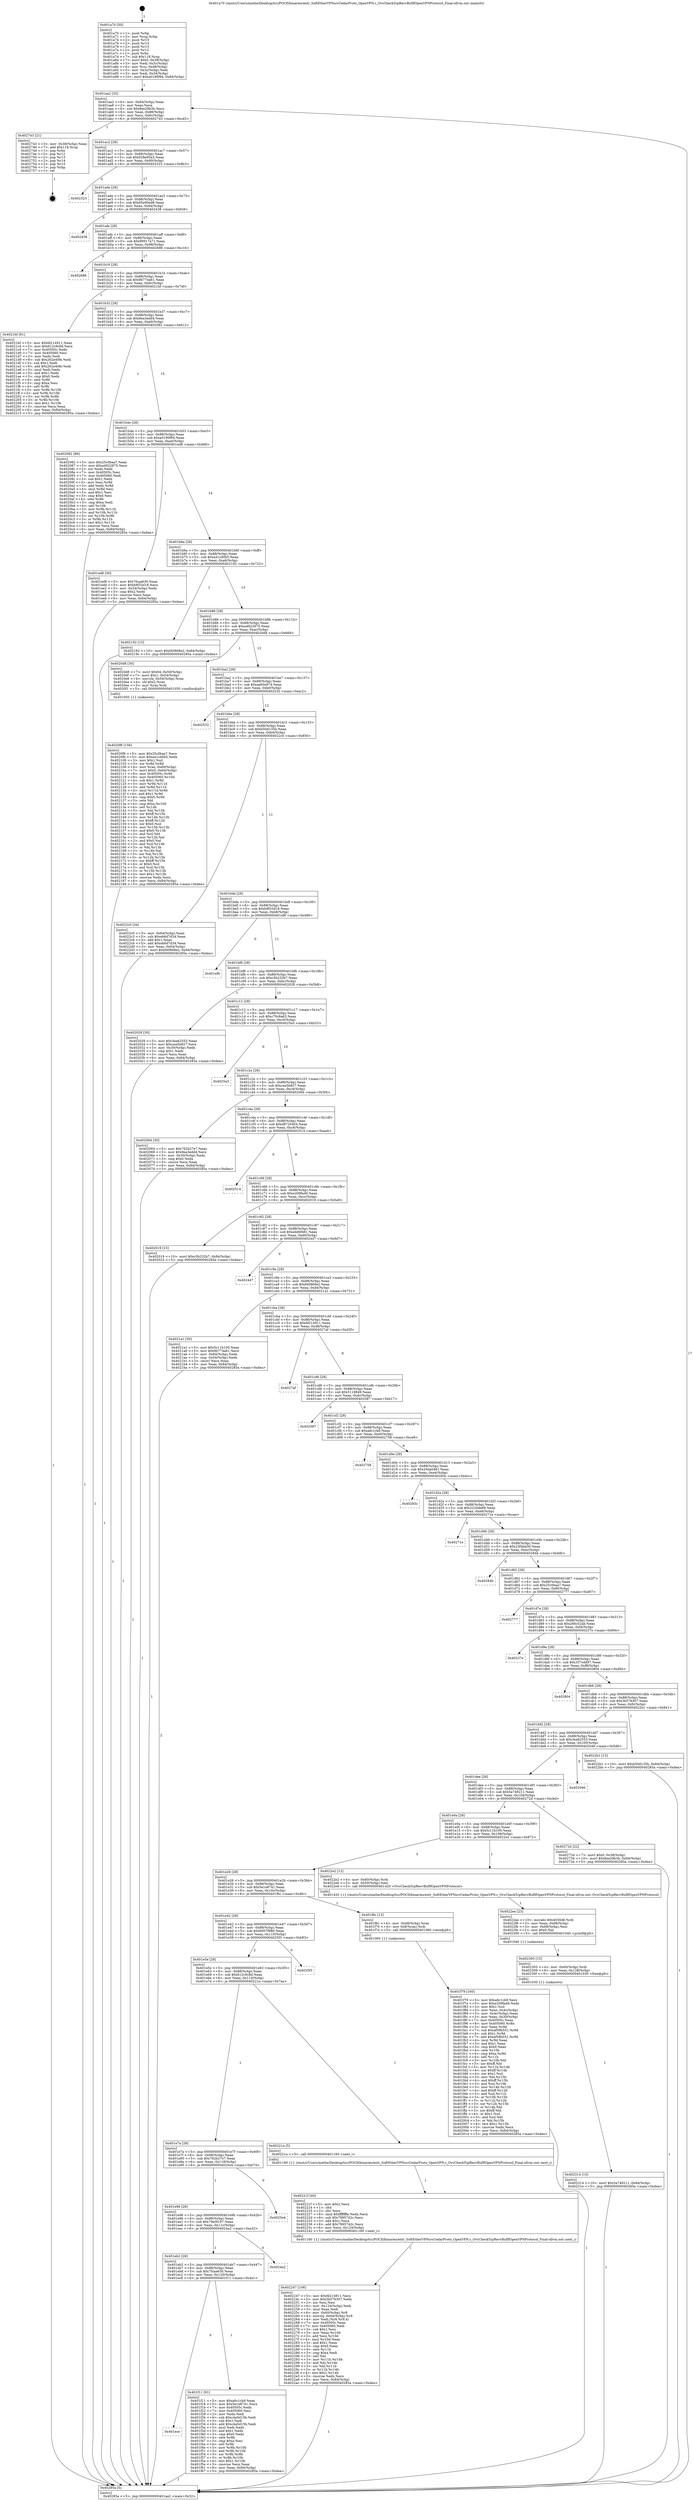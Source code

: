 digraph "0x401a70" {
  label = "0x401a70 (/mnt/c/Users/mathe/Desktop/tcc/POCII/binaries/extr_SoftEtherVPNsrcCedarProto_OpenVPN.c_OvsCheckTcpRecvBufIfOpenVPNProtocol_Final-ollvm.out::main(0))"
  labelloc = "t"
  node[shape=record]

  Entry [label="",width=0.3,height=0.3,shape=circle,fillcolor=black,style=filled]
  "0x401aa2" [label="{
     0x401aa2 [32]\l
     | [instrs]\l
     &nbsp;&nbsp;0x401aa2 \<+6\>: mov -0x84(%rbp),%eax\l
     &nbsp;&nbsp;0x401aa8 \<+2\>: mov %eax,%ecx\l
     &nbsp;&nbsp;0x401aaa \<+6\>: sub $0x8ee29b3b,%ecx\l
     &nbsp;&nbsp;0x401ab0 \<+6\>: mov %eax,-0x88(%rbp)\l
     &nbsp;&nbsp;0x401ab6 \<+6\>: mov %ecx,-0x8c(%rbp)\l
     &nbsp;&nbsp;0x401abc \<+6\>: je 0000000000402743 \<main+0xcd3\>\l
  }"]
  "0x402743" [label="{
     0x402743 [21]\l
     | [instrs]\l
     &nbsp;&nbsp;0x402743 \<+3\>: mov -0x38(%rbp),%eax\l
     &nbsp;&nbsp;0x402746 \<+7\>: add $0x118,%rsp\l
     &nbsp;&nbsp;0x40274d \<+1\>: pop %rbx\l
     &nbsp;&nbsp;0x40274e \<+2\>: pop %r12\l
     &nbsp;&nbsp;0x402750 \<+2\>: pop %r13\l
     &nbsp;&nbsp;0x402752 \<+2\>: pop %r14\l
     &nbsp;&nbsp;0x402754 \<+2\>: pop %r15\l
     &nbsp;&nbsp;0x402756 \<+1\>: pop %rbp\l
     &nbsp;&nbsp;0x402757 \<+1\>: ret\l
  }"]
  "0x401ac2" [label="{
     0x401ac2 [28]\l
     | [instrs]\l
     &nbsp;&nbsp;0x401ac2 \<+5\>: jmp 0000000000401ac7 \<main+0x57\>\l
     &nbsp;&nbsp;0x401ac7 \<+6\>: mov -0x88(%rbp),%eax\l
     &nbsp;&nbsp;0x401acd \<+5\>: sub $0x928e95a3,%eax\l
     &nbsp;&nbsp;0x401ad2 \<+6\>: mov %eax,-0x90(%rbp)\l
     &nbsp;&nbsp;0x401ad8 \<+6\>: je 0000000000402323 \<main+0x8b3\>\l
  }"]
  Exit [label="",width=0.3,height=0.3,shape=circle,fillcolor=black,style=filled,peripheries=2]
  "0x402323" [label="{
     0x402323\l
  }", style=dashed]
  "0x401ade" [label="{
     0x401ade [28]\l
     | [instrs]\l
     &nbsp;&nbsp;0x401ade \<+5\>: jmp 0000000000401ae3 \<main+0x73\>\l
     &nbsp;&nbsp;0x401ae3 \<+6\>: mov -0x88(%rbp),%eax\l
     &nbsp;&nbsp;0x401ae9 \<+5\>: sub $0x95e90ed8,%eax\l
     &nbsp;&nbsp;0x401aee \<+6\>: mov %eax,-0x94(%rbp)\l
     &nbsp;&nbsp;0x401af4 \<+6\>: je 0000000000402438 \<main+0x9c8\>\l
  }"]
  "0x402314" [label="{
     0x402314 [15]\l
     | [instrs]\l
     &nbsp;&nbsp;0x402314 \<+10\>: movl $0x5a749211,-0x84(%rbp)\l
     &nbsp;&nbsp;0x40231e \<+5\>: jmp 000000000040285a \<main+0xdea\>\l
  }"]
  "0x402438" [label="{
     0x402438\l
  }", style=dashed]
  "0x401afa" [label="{
     0x401afa [28]\l
     | [instrs]\l
     &nbsp;&nbsp;0x401afa \<+5\>: jmp 0000000000401aff \<main+0x8f\>\l
     &nbsp;&nbsp;0x401aff \<+6\>: mov -0x88(%rbp),%eax\l
     &nbsp;&nbsp;0x401b05 \<+5\>: sub $0x99917a71,%eax\l
     &nbsp;&nbsp;0x401b0a \<+6\>: mov %eax,-0x98(%rbp)\l
     &nbsp;&nbsp;0x401b10 \<+6\>: je 0000000000402686 \<main+0xc16\>\l
  }"]
  "0x402305" [label="{
     0x402305 [15]\l
     | [instrs]\l
     &nbsp;&nbsp;0x402305 \<+4\>: mov -0x60(%rbp),%rdi\l
     &nbsp;&nbsp;0x402309 \<+6\>: mov %eax,-0x128(%rbp)\l
     &nbsp;&nbsp;0x40230f \<+5\>: call 0000000000401030 \<free@plt\>\l
     | [calls]\l
     &nbsp;&nbsp;0x401030 \{1\} (unknown)\l
  }"]
  "0x402686" [label="{
     0x402686\l
  }", style=dashed]
  "0x401b16" [label="{
     0x401b16 [28]\l
     | [instrs]\l
     &nbsp;&nbsp;0x401b16 \<+5\>: jmp 0000000000401b1b \<main+0xab\>\l
     &nbsp;&nbsp;0x401b1b \<+6\>: mov -0x88(%rbp),%eax\l
     &nbsp;&nbsp;0x401b21 \<+5\>: sub $0x9b774a61,%eax\l
     &nbsp;&nbsp;0x401b26 \<+6\>: mov %eax,-0x9c(%rbp)\l
     &nbsp;&nbsp;0x401b2c \<+6\>: je 00000000004021bf \<main+0x74f\>\l
  }"]
  "0x4022ee" [label="{
     0x4022ee [23]\l
     | [instrs]\l
     &nbsp;&nbsp;0x4022ee \<+10\>: movabs $0x4030d6,%rdi\l
     &nbsp;&nbsp;0x4022f8 \<+3\>: mov %eax,-0x68(%rbp)\l
     &nbsp;&nbsp;0x4022fb \<+3\>: mov -0x68(%rbp),%esi\l
     &nbsp;&nbsp;0x4022fe \<+2\>: mov $0x0,%al\l
     &nbsp;&nbsp;0x402300 \<+5\>: call 0000000000401040 \<printf@plt\>\l
     | [calls]\l
     &nbsp;&nbsp;0x401040 \{1\} (unknown)\l
  }"]
  "0x4021bf" [label="{
     0x4021bf [91]\l
     | [instrs]\l
     &nbsp;&nbsp;0x4021bf \<+5\>: mov $0xfd214911,%eax\l
     &nbsp;&nbsp;0x4021c4 \<+5\>: mov $0x612c9c8d,%ecx\l
     &nbsp;&nbsp;0x4021c9 \<+7\>: mov 0x40505c,%edx\l
     &nbsp;&nbsp;0x4021d0 \<+7\>: mov 0x405060,%esi\l
     &nbsp;&nbsp;0x4021d7 \<+2\>: mov %edx,%edi\l
     &nbsp;&nbsp;0x4021d9 \<+6\>: sub $0x262e40fe,%edi\l
     &nbsp;&nbsp;0x4021df \<+3\>: sub $0x1,%edi\l
     &nbsp;&nbsp;0x4021e2 \<+6\>: add $0x262e40fe,%edi\l
     &nbsp;&nbsp;0x4021e8 \<+3\>: imul %edi,%edx\l
     &nbsp;&nbsp;0x4021eb \<+3\>: and $0x1,%edx\l
     &nbsp;&nbsp;0x4021ee \<+3\>: cmp $0x0,%edx\l
     &nbsp;&nbsp;0x4021f1 \<+4\>: sete %r8b\l
     &nbsp;&nbsp;0x4021f5 \<+3\>: cmp $0xa,%esi\l
     &nbsp;&nbsp;0x4021f8 \<+4\>: setl %r9b\l
     &nbsp;&nbsp;0x4021fc \<+3\>: mov %r8b,%r10b\l
     &nbsp;&nbsp;0x4021ff \<+3\>: and %r9b,%r10b\l
     &nbsp;&nbsp;0x402202 \<+3\>: xor %r9b,%r8b\l
     &nbsp;&nbsp;0x402205 \<+3\>: or %r8b,%r10b\l
     &nbsp;&nbsp;0x402208 \<+4\>: test $0x1,%r10b\l
     &nbsp;&nbsp;0x40220c \<+3\>: cmovne %ecx,%eax\l
     &nbsp;&nbsp;0x40220f \<+6\>: mov %eax,-0x84(%rbp)\l
     &nbsp;&nbsp;0x402215 \<+5\>: jmp 000000000040285a \<main+0xdea\>\l
  }"]
  "0x401b32" [label="{
     0x401b32 [28]\l
     | [instrs]\l
     &nbsp;&nbsp;0x401b32 \<+5\>: jmp 0000000000401b37 \<main+0xc7\>\l
     &nbsp;&nbsp;0x401b37 \<+6\>: mov -0x88(%rbp),%eax\l
     &nbsp;&nbsp;0x401b3d \<+5\>: sub $0x9ea3edd4,%eax\l
     &nbsp;&nbsp;0x401b42 \<+6\>: mov %eax,-0xa0(%rbp)\l
     &nbsp;&nbsp;0x401b48 \<+6\>: je 0000000000402082 \<main+0x612\>\l
  }"]
  "0x402247" [label="{
     0x402247 [106]\l
     | [instrs]\l
     &nbsp;&nbsp;0x402247 \<+5\>: mov $0xfd214911,%ecx\l
     &nbsp;&nbsp;0x40224c \<+5\>: mov $0x3b576307,%edx\l
     &nbsp;&nbsp;0x402251 \<+2\>: xor %esi,%esi\l
     &nbsp;&nbsp;0x402253 \<+6\>: mov -0x124(%rbp),%edi\l
     &nbsp;&nbsp;0x402259 \<+3\>: imul %eax,%edi\l
     &nbsp;&nbsp;0x40225c \<+4\>: mov -0x60(%rbp),%r8\l
     &nbsp;&nbsp;0x402260 \<+4\>: movslq -0x64(%rbp),%r9\l
     &nbsp;&nbsp;0x402264 \<+4\>: mov %edi,(%r8,%r9,4)\l
     &nbsp;&nbsp;0x402268 \<+7\>: mov 0x40505c,%eax\l
     &nbsp;&nbsp;0x40226f \<+7\>: mov 0x405060,%edi\l
     &nbsp;&nbsp;0x402276 \<+3\>: sub $0x1,%esi\l
     &nbsp;&nbsp;0x402279 \<+3\>: mov %eax,%r10d\l
     &nbsp;&nbsp;0x40227c \<+3\>: add %esi,%r10d\l
     &nbsp;&nbsp;0x40227f \<+4\>: imul %r10d,%eax\l
     &nbsp;&nbsp;0x402283 \<+3\>: and $0x1,%eax\l
     &nbsp;&nbsp;0x402286 \<+3\>: cmp $0x0,%eax\l
     &nbsp;&nbsp;0x402289 \<+4\>: sete %r11b\l
     &nbsp;&nbsp;0x40228d \<+3\>: cmp $0xa,%edi\l
     &nbsp;&nbsp;0x402290 \<+3\>: setl %bl\l
     &nbsp;&nbsp;0x402293 \<+3\>: mov %r11b,%r14b\l
     &nbsp;&nbsp;0x402296 \<+3\>: and %bl,%r14b\l
     &nbsp;&nbsp;0x402299 \<+3\>: xor %bl,%r11b\l
     &nbsp;&nbsp;0x40229c \<+3\>: or %r11b,%r14b\l
     &nbsp;&nbsp;0x40229f \<+4\>: test $0x1,%r14b\l
     &nbsp;&nbsp;0x4022a3 \<+3\>: cmovne %edx,%ecx\l
     &nbsp;&nbsp;0x4022a6 \<+6\>: mov %ecx,-0x84(%rbp)\l
     &nbsp;&nbsp;0x4022ac \<+5\>: jmp 000000000040285a \<main+0xdea\>\l
  }"]
  "0x402082" [label="{
     0x402082 [86]\l
     | [instrs]\l
     &nbsp;&nbsp;0x402082 \<+5\>: mov $0x25c0baa7,%eax\l
     &nbsp;&nbsp;0x402087 \<+5\>: mov $0xa4922875,%ecx\l
     &nbsp;&nbsp;0x40208c \<+2\>: xor %edx,%edx\l
     &nbsp;&nbsp;0x40208e \<+7\>: mov 0x40505c,%esi\l
     &nbsp;&nbsp;0x402095 \<+7\>: mov 0x405060,%edi\l
     &nbsp;&nbsp;0x40209c \<+3\>: sub $0x1,%edx\l
     &nbsp;&nbsp;0x40209f \<+3\>: mov %esi,%r8d\l
     &nbsp;&nbsp;0x4020a2 \<+3\>: add %edx,%r8d\l
     &nbsp;&nbsp;0x4020a5 \<+4\>: imul %r8d,%esi\l
     &nbsp;&nbsp;0x4020a9 \<+3\>: and $0x1,%esi\l
     &nbsp;&nbsp;0x4020ac \<+3\>: cmp $0x0,%esi\l
     &nbsp;&nbsp;0x4020af \<+4\>: sete %r9b\l
     &nbsp;&nbsp;0x4020b3 \<+3\>: cmp $0xa,%edi\l
     &nbsp;&nbsp;0x4020b6 \<+4\>: setl %r10b\l
     &nbsp;&nbsp;0x4020ba \<+3\>: mov %r9b,%r11b\l
     &nbsp;&nbsp;0x4020bd \<+3\>: and %r10b,%r11b\l
     &nbsp;&nbsp;0x4020c0 \<+3\>: xor %r10b,%r9b\l
     &nbsp;&nbsp;0x4020c3 \<+3\>: or %r9b,%r11b\l
     &nbsp;&nbsp;0x4020c6 \<+4\>: test $0x1,%r11b\l
     &nbsp;&nbsp;0x4020ca \<+3\>: cmovne %ecx,%eax\l
     &nbsp;&nbsp;0x4020cd \<+6\>: mov %eax,-0x84(%rbp)\l
     &nbsp;&nbsp;0x4020d3 \<+5\>: jmp 000000000040285a \<main+0xdea\>\l
  }"]
  "0x401b4e" [label="{
     0x401b4e [28]\l
     | [instrs]\l
     &nbsp;&nbsp;0x401b4e \<+5\>: jmp 0000000000401b53 \<main+0xe3\>\l
     &nbsp;&nbsp;0x401b53 \<+6\>: mov -0x88(%rbp),%eax\l
     &nbsp;&nbsp;0x401b59 \<+5\>: sub $0xa0190f94,%eax\l
     &nbsp;&nbsp;0x401b5e \<+6\>: mov %eax,-0xa4(%rbp)\l
     &nbsp;&nbsp;0x401b64 \<+6\>: je 0000000000401ed8 \<main+0x468\>\l
  }"]
  "0x40221f" [label="{
     0x40221f [40]\l
     | [instrs]\l
     &nbsp;&nbsp;0x40221f \<+5\>: mov $0x2,%ecx\l
     &nbsp;&nbsp;0x402224 \<+1\>: cltd\l
     &nbsp;&nbsp;0x402225 \<+2\>: idiv %ecx\l
     &nbsp;&nbsp;0x402227 \<+6\>: imul $0xfffffffe,%edx,%ecx\l
     &nbsp;&nbsp;0x40222d \<+6\>: sub $0x7895742c,%ecx\l
     &nbsp;&nbsp;0x402233 \<+3\>: add $0x1,%ecx\l
     &nbsp;&nbsp;0x402236 \<+6\>: add $0x7895742c,%ecx\l
     &nbsp;&nbsp;0x40223c \<+6\>: mov %ecx,-0x124(%rbp)\l
     &nbsp;&nbsp;0x402242 \<+5\>: call 0000000000401160 \<next_i\>\l
     | [calls]\l
     &nbsp;&nbsp;0x401160 \{1\} (/mnt/c/Users/mathe/Desktop/tcc/POCII/binaries/extr_SoftEtherVPNsrcCedarProto_OpenVPN.c_OvsCheckTcpRecvBufIfOpenVPNProtocol_Final-ollvm.out::next_i)\l
  }"]
  "0x401ed8" [label="{
     0x401ed8 [30]\l
     | [instrs]\l
     &nbsp;&nbsp;0x401ed8 \<+5\>: mov $0x7fcaa630,%eax\l
     &nbsp;&nbsp;0x401edd \<+5\>: mov $0xb9f33d18,%ecx\l
     &nbsp;&nbsp;0x401ee2 \<+3\>: mov -0x34(%rbp),%edx\l
     &nbsp;&nbsp;0x401ee5 \<+3\>: cmp $0x2,%edx\l
     &nbsp;&nbsp;0x401ee8 \<+3\>: cmovne %ecx,%eax\l
     &nbsp;&nbsp;0x401eeb \<+6\>: mov %eax,-0x84(%rbp)\l
     &nbsp;&nbsp;0x401ef1 \<+5\>: jmp 000000000040285a \<main+0xdea\>\l
  }"]
  "0x401b6a" [label="{
     0x401b6a [28]\l
     | [instrs]\l
     &nbsp;&nbsp;0x401b6a \<+5\>: jmp 0000000000401b6f \<main+0xff\>\l
     &nbsp;&nbsp;0x401b6f \<+6\>: mov -0x88(%rbp),%eax\l
     &nbsp;&nbsp;0x401b75 \<+5\>: sub $0xa41cd0b5,%eax\l
     &nbsp;&nbsp;0x401b7a \<+6\>: mov %eax,-0xa8(%rbp)\l
     &nbsp;&nbsp;0x401b80 \<+6\>: je 0000000000402192 \<main+0x722\>\l
  }"]
  "0x40285a" [label="{
     0x40285a [5]\l
     | [instrs]\l
     &nbsp;&nbsp;0x40285a \<+5\>: jmp 0000000000401aa2 \<main+0x32\>\l
  }"]
  "0x401a70" [label="{
     0x401a70 [50]\l
     | [instrs]\l
     &nbsp;&nbsp;0x401a70 \<+1\>: push %rbp\l
     &nbsp;&nbsp;0x401a71 \<+3\>: mov %rsp,%rbp\l
     &nbsp;&nbsp;0x401a74 \<+2\>: push %r15\l
     &nbsp;&nbsp;0x401a76 \<+2\>: push %r14\l
     &nbsp;&nbsp;0x401a78 \<+2\>: push %r13\l
     &nbsp;&nbsp;0x401a7a \<+2\>: push %r12\l
     &nbsp;&nbsp;0x401a7c \<+1\>: push %rbx\l
     &nbsp;&nbsp;0x401a7d \<+7\>: sub $0x118,%rsp\l
     &nbsp;&nbsp;0x401a84 \<+7\>: movl $0x0,-0x38(%rbp)\l
     &nbsp;&nbsp;0x401a8b \<+3\>: mov %edi,-0x3c(%rbp)\l
     &nbsp;&nbsp;0x401a8e \<+4\>: mov %rsi,-0x48(%rbp)\l
     &nbsp;&nbsp;0x401a92 \<+3\>: mov -0x3c(%rbp),%edi\l
     &nbsp;&nbsp;0x401a95 \<+3\>: mov %edi,-0x34(%rbp)\l
     &nbsp;&nbsp;0x401a98 \<+10\>: movl $0xa0190f94,-0x84(%rbp)\l
  }"]
  "0x4020f6" [label="{
     0x4020f6 [156]\l
     | [instrs]\l
     &nbsp;&nbsp;0x4020f6 \<+5\>: mov $0x25c0baa7,%ecx\l
     &nbsp;&nbsp;0x4020fb \<+5\>: mov $0xa41cd0b5,%edx\l
     &nbsp;&nbsp;0x402100 \<+3\>: mov $0x1,%sil\l
     &nbsp;&nbsp;0x402103 \<+3\>: xor %r8d,%r8d\l
     &nbsp;&nbsp;0x402106 \<+4\>: mov %rax,-0x60(%rbp)\l
     &nbsp;&nbsp;0x40210a \<+7\>: movl $0x0,-0x64(%rbp)\l
     &nbsp;&nbsp;0x402111 \<+8\>: mov 0x40505c,%r9d\l
     &nbsp;&nbsp;0x402119 \<+8\>: mov 0x405060,%r10d\l
     &nbsp;&nbsp;0x402121 \<+4\>: sub $0x1,%r8d\l
     &nbsp;&nbsp;0x402125 \<+3\>: mov %r9d,%r11d\l
     &nbsp;&nbsp;0x402128 \<+3\>: add %r8d,%r11d\l
     &nbsp;&nbsp;0x40212b \<+4\>: imul %r11d,%r9d\l
     &nbsp;&nbsp;0x40212f \<+4\>: and $0x1,%r9d\l
     &nbsp;&nbsp;0x402133 \<+4\>: cmp $0x0,%r9d\l
     &nbsp;&nbsp;0x402137 \<+3\>: sete %bl\l
     &nbsp;&nbsp;0x40213a \<+4\>: cmp $0xa,%r10d\l
     &nbsp;&nbsp;0x40213e \<+4\>: setl %r14b\l
     &nbsp;&nbsp;0x402142 \<+3\>: mov %bl,%r15b\l
     &nbsp;&nbsp;0x402145 \<+4\>: xor $0xff,%r15b\l
     &nbsp;&nbsp;0x402149 \<+3\>: mov %r14b,%r12b\l
     &nbsp;&nbsp;0x40214c \<+4\>: xor $0xff,%r12b\l
     &nbsp;&nbsp;0x402150 \<+4\>: xor $0x0,%sil\l
     &nbsp;&nbsp;0x402154 \<+3\>: mov %r15b,%r13b\l
     &nbsp;&nbsp;0x402157 \<+4\>: and $0x0,%r13b\l
     &nbsp;&nbsp;0x40215b \<+3\>: and %sil,%bl\l
     &nbsp;&nbsp;0x40215e \<+3\>: mov %r12b,%al\l
     &nbsp;&nbsp;0x402161 \<+2\>: and $0x0,%al\l
     &nbsp;&nbsp;0x402163 \<+3\>: and %sil,%r14b\l
     &nbsp;&nbsp;0x402166 \<+3\>: or %bl,%r13b\l
     &nbsp;&nbsp;0x402169 \<+3\>: or %r14b,%al\l
     &nbsp;&nbsp;0x40216c \<+3\>: xor %al,%r13b\l
     &nbsp;&nbsp;0x40216f \<+3\>: or %r12b,%r15b\l
     &nbsp;&nbsp;0x402172 \<+4\>: xor $0xff,%r15b\l
     &nbsp;&nbsp;0x402176 \<+4\>: or $0x0,%sil\l
     &nbsp;&nbsp;0x40217a \<+3\>: and %sil,%r15b\l
     &nbsp;&nbsp;0x40217d \<+3\>: or %r15b,%r13b\l
     &nbsp;&nbsp;0x402180 \<+4\>: test $0x1,%r13b\l
     &nbsp;&nbsp;0x402184 \<+3\>: cmovne %edx,%ecx\l
     &nbsp;&nbsp;0x402187 \<+6\>: mov %ecx,-0x84(%rbp)\l
     &nbsp;&nbsp;0x40218d \<+5\>: jmp 000000000040285a \<main+0xdea\>\l
  }"]
  "0x402192" [label="{
     0x402192 [15]\l
     | [instrs]\l
     &nbsp;&nbsp;0x402192 \<+10\>: movl $0xf40868e2,-0x84(%rbp)\l
     &nbsp;&nbsp;0x40219c \<+5\>: jmp 000000000040285a \<main+0xdea\>\l
  }"]
  "0x401b86" [label="{
     0x401b86 [28]\l
     | [instrs]\l
     &nbsp;&nbsp;0x401b86 \<+5\>: jmp 0000000000401b8b \<main+0x11b\>\l
     &nbsp;&nbsp;0x401b8b \<+6\>: mov -0x88(%rbp),%eax\l
     &nbsp;&nbsp;0x401b91 \<+5\>: sub $0xa4922875,%eax\l
     &nbsp;&nbsp;0x401b96 \<+6\>: mov %eax,-0xac(%rbp)\l
     &nbsp;&nbsp;0x401b9c \<+6\>: je 00000000004020d8 \<main+0x668\>\l
  }"]
  "0x401f79" [label="{
     0x401f79 [160]\l
     | [instrs]\l
     &nbsp;&nbsp;0x401f79 \<+5\>: mov $0xa6c1cb9,%ecx\l
     &nbsp;&nbsp;0x401f7e \<+5\>: mov $0xe209fa49,%edx\l
     &nbsp;&nbsp;0x401f83 \<+3\>: mov $0x1,%sil\l
     &nbsp;&nbsp;0x401f86 \<+3\>: mov %eax,-0x4c(%rbp)\l
     &nbsp;&nbsp;0x401f89 \<+3\>: mov -0x4c(%rbp),%eax\l
     &nbsp;&nbsp;0x401f8c \<+3\>: mov %eax,-0x30(%rbp)\l
     &nbsp;&nbsp;0x401f8f \<+7\>: mov 0x40505c,%eax\l
     &nbsp;&nbsp;0x401f96 \<+8\>: mov 0x405060,%r8d\l
     &nbsp;&nbsp;0x401f9e \<+3\>: mov %eax,%r9d\l
     &nbsp;&nbsp;0x401fa1 \<+7\>: sub $0xaf58b551,%r9d\l
     &nbsp;&nbsp;0x401fa8 \<+4\>: sub $0x1,%r9d\l
     &nbsp;&nbsp;0x401fac \<+7\>: add $0xaf58b551,%r9d\l
     &nbsp;&nbsp;0x401fb3 \<+4\>: imul %r9d,%eax\l
     &nbsp;&nbsp;0x401fb7 \<+3\>: and $0x1,%eax\l
     &nbsp;&nbsp;0x401fba \<+3\>: cmp $0x0,%eax\l
     &nbsp;&nbsp;0x401fbd \<+4\>: sete %r10b\l
     &nbsp;&nbsp;0x401fc1 \<+4\>: cmp $0xa,%r8d\l
     &nbsp;&nbsp;0x401fc5 \<+4\>: setl %r11b\l
     &nbsp;&nbsp;0x401fc9 \<+3\>: mov %r10b,%bl\l
     &nbsp;&nbsp;0x401fcc \<+3\>: xor $0xff,%bl\l
     &nbsp;&nbsp;0x401fcf \<+3\>: mov %r11b,%r14b\l
     &nbsp;&nbsp;0x401fd2 \<+4\>: xor $0xff,%r14b\l
     &nbsp;&nbsp;0x401fd6 \<+4\>: xor $0x1,%sil\l
     &nbsp;&nbsp;0x401fda \<+3\>: mov %bl,%r15b\l
     &nbsp;&nbsp;0x401fdd \<+4\>: and $0xff,%r15b\l
     &nbsp;&nbsp;0x401fe1 \<+3\>: and %sil,%r10b\l
     &nbsp;&nbsp;0x401fe4 \<+3\>: mov %r14b,%r12b\l
     &nbsp;&nbsp;0x401fe7 \<+4\>: and $0xff,%r12b\l
     &nbsp;&nbsp;0x401feb \<+3\>: and %sil,%r11b\l
     &nbsp;&nbsp;0x401fee \<+3\>: or %r10b,%r15b\l
     &nbsp;&nbsp;0x401ff1 \<+3\>: or %r11b,%r12b\l
     &nbsp;&nbsp;0x401ff4 \<+3\>: xor %r12b,%r15b\l
     &nbsp;&nbsp;0x401ff7 \<+3\>: or %r14b,%bl\l
     &nbsp;&nbsp;0x401ffa \<+3\>: xor $0xff,%bl\l
     &nbsp;&nbsp;0x401ffd \<+4\>: or $0x1,%sil\l
     &nbsp;&nbsp;0x402001 \<+3\>: and %sil,%bl\l
     &nbsp;&nbsp;0x402004 \<+3\>: or %bl,%r15b\l
     &nbsp;&nbsp;0x402007 \<+4\>: test $0x1,%r15b\l
     &nbsp;&nbsp;0x40200b \<+3\>: cmovne %edx,%ecx\l
     &nbsp;&nbsp;0x40200e \<+6\>: mov %ecx,-0x84(%rbp)\l
     &nbsp;&nbsp;0x402014 \<+5\>: jmp 000000000040285a \<main+0xdea\>\l
  }"]
  "0x4020d8" [label="{
     0x4020d8 [30]\l
     | [instrs]\l
     &nbsp;&nbsp;0x4020d8 \<+7\>: movl $0x64,-0x50(%rbp)\l
     &nbsp;&nbsp;0x4020df \<+7\>: movl $0x1,-0x54(%rbp)\l
     &nbsp;&nbsp;0x4020e6 \<+4\>: movslq -0x54(%rbp),%rax\l
     &nbsp;&nbsp;0x4020ea \<+4\>: shl $0x2,%rax\l
     &nbsp;&nbsp;0x4020ee \<+3\>: mov %rax,%rdi\l
     &nbsp;&nbsp;0x4020f1 \<+5\>: call 0000000000401050 \<malloc@plt\>\l
     | [calls]\l
     &nbsp;&nbsp;0x401050 \{1\} (unknown)\l
  }"]
  "0x401ba2" [label="{
     0x401ba2 [28]\l
     | [instrs]\l
     &nbsp;&nbsp;0x401ba2 \<+5\>: jmp 0000000000401ba7 \<main+0x137\>\l
     &nbsp;&nbsp;0x401ba7 \<+6\>: mov -0x88(%rbp),%eax\l
     &nbsp;&nbsp;0x401bad \<+5\>: sub $0xaa60a974,%eax\l
     &nbsp;&nbsp;0x401bb2 \<+6\>: mov %eax,-0xb0(%rbp)\l
     &nbsp;&nbsp;0x401bb8 \<+6\>: je 0000000000402532 \<main+0xac2\>\l
  }"]
  "0x401ece" [label="{
     0x401ece\l
  }", style=dashed]
  "0x402532" [label="{
     0x402532\l
  }", style=dashed]
  "0x401bbe" [label="{
     0x401bbe [28]\l
     | [instrs]\l
     &nbsp;&nbsp;0x401bbe \<+5\>: jmp 0000000000401bc3 \<main+0x153\>\l
     &nbsp;&nbsp;0x401bc3 \<+6\>: mov -0x88(%rbp),%eax\l
     &nbsp;&nbsp;0x401bc9 \<+5\>: sub $0xb50d135b,%eax\l
     &nbsp;&nbsp;0x401bce \<+6\>: mov %eax,-0xb4(%rbp)\l
     &nbsp;&nbsp;0x401bd4 \<+6\>: je 00000000004022c0 \<main+0x850\>\l
  }"]
  "0x401f11" [label="{
     0x401f11 [91]\l
     | [instrs]\l
     &nbsp;&nbsp;0x401f11 \<+5\>: mov $0xa6c1cb9,%eax\l
     &nbsp;&nbsp;0x401f16 \<+5\>: mov $0x5e1e8741,%ecx\l
     &nbsp;&nbsp;0x401f1b \<+7\>: mov 0x40505c,%edx\l
     &nbsp;&nbsp;0x401f22 \<+7\>: mov 0x405060,%esi\l
     &nbsp;&nbsp;0x401f29 \<+2\>: mov %edx,%edi\l
     &nbsp;&nbsp;0x401f2b \<+6\>: sub $0xc4a5d15b,%edi\l
     &nbsp;&nbsp;0x401f31 \<+3\>: sub $0x1,%edi\l
     &nbsp;&nbsp;0x401f34 \<+6\>: add $0xc4a5d15b,%edi\l
     &nbsp;&nbsp;0x401f3a \<+3\>: imul %edi,%edx\l
     &nbsp;&nbsp;0x401f3d \<+3\>: and $0x1,%edx\l
     &nbsp;&nbsp;0x401f40 \<+3\>: cmp $0x0,%edx\l
     &nbsp;&nbsp;0x401f43 \<+4\>: sete %r8b\l
     &nbsp;&nbsp;0x401f47 \<+3\>: cmp $0xa,%esi\l
     &nbsp;&nbsp;0x401f4a \<+4\>: setl %r9b\l
     &nbsp;&nbsp;0x401f4e \<+3\>: mov %r8b,%r10b\l
     &nbsp;&nbsp;0x401f51 \<+3\>: and %r9b,%r10b\l
     &nbsp;&nbsp;0x401f54 \<+3\>: xor %r9b,%r8b\l
     &nbsp;&nbsp;0x401f57 \<+3\>: or %r8b,%r10b\l
     &nbsp;&nbsp;0x401f5a \<+4\>: test $0x1,%r10b\l
     &nbsp;&nbsp;0x401f5e \<+3\>: cmovne %ecx,%eax\l
     &nbsp;&nbsp;0x401f61 \<+6\>: mov %eax,-0x84(%rbp)\l
     &nbsp;&nbsp;0x401f67 \<+5\>: jmp 000000000040285a \<main+0xdea\>\l
  }"]
  "0x4022c0" [label="{
     0x4022c0 [34]\l
     | [instrs]\l
     &nbsp;&nbsp;0x4022c0 \<+3\>: mov -0x64(%rbp),%eax\l
     &nbsp;&nbsp;0x4022c3 \<+5\>: sub $0xeb6d7d34,%eax\l
     &nbsp;&nbsp;0x4022c8 \<+3\>: add $0x1,%eax\l
     &nbsp;&nbsp;0x4022cb \<+5\>: add $0xeb6d7d34,%eax\l
     &nbsp;&nbsp;0x4022d0 \<+3\>: mov %eax,-0x64(%rbp)\l
     &nbsp;&nbsp;0x4022d3 \<+10\>: movl $0xf40868e2,-0x84(%rbp)\l
     &nbsp;&nbsp;0x4022dd \<+5\>: jmp 000000000040285a \<main+0xdea\>\l
  }"]
  "0x401bda" [label="{
     0x401bda [28]\l
     | [instrs]\l
     &nbsp;&nbsp;0x401bda \<+5\>: jmp 0000000000401bdf \<main+0x16f\>\l
     &nbsp;&nbsp;0x401bdf \<+6\>: mov -0x88(%rbp),%eax\l
     &nbsp;&nbsp;0x401be5 \<+5\>: sub $0xb9f33d18,%eax\l
     &nbsp;&nbsp;0x401bea \<+6\>: mov %eax,-0xb8(%rbp)\l
     &nbsp;&nbsp;0x401bf0 \<+6\>: je 0000000000401ef6 \<main+0x486\>\l
  }"]
  "0x401eb2" [label="{
     0x401eb2 [28]\l
     | [instrs]\l
     &nbsp;&nbsp;0x401eb2 \<+5\>: jmp 0000000000401eb7 \<main+0x447\>\l
     &nbsp;&nbsp;0x401eb7 \<+6\>: mov -0x88(%rbp),%eax\l
     &nbsp;&nbsp;0x401ebd \<+5\>: sub $0x7fcaa630,%eax\l
     &nbsp;&nbsp;0x401ec2 \<+6\>: mov %eax,-0x120(%rbp)\l
     &nbsp;&nbsp;0x401ec8 \<+6\>: je 0000000000401f11 \<main+0x4a1\>\l
  }"]
  "0x401ef6" [label="{
     0x401ef6\l
  }", style=dashed]
  "0x401bf6" [label="{
     0x401bf6 [28]\l
     | [instrs]\l
     &nbsp;&nbsp;0x401bf6 \<+5\>: jmp 0000000000401bfb \<main+0x18b\>\l
     &nbsp;&nbsp;0x401bfb \<+6\>: mov -0x88(%rbp),%eax\l
     &nbsp;&nbsp;0x401c01 \<+5\>: sub $0xc5b232b7,%eax\l
     &nbsp;&nbsp;0x401c06 \<+6\>: mov %eax,-0xbc(%rbp)\l
     &nbsp;&nbsp;0x401c0c \<+6\>: je 0000000000402028 \<main+0x5b8\>\l
  }"]
  "0x4024a2" [label="{
     0x4024a2\l
  }", style=dashed]
  "0x402028" [label="{
     0x402028 [30]\l
     | [instrs]\l
     &nbsp;&nbsp;0x402028 \<+5\>: mov $0x3ea62553,%eax\l
     &nbsp;&nbsp;0x40202d \<+5\>: mov $0xcea5b827,%ecx\l
     &nbsp;&nbsp;0x402032 \<+3\>: mov -0x30(%rbp),%edx\l
     &nbsp;&nbsp;0x402035 \<+3\>: cmp $0x1,%edx\l
     &nbsp;&nbsp;0x402038 \<+3\>: cmovl %ecx,%eax\l
     &nbsp;&nbsp;0x40203b \<+6\>: mov %eax,-0x84(%rbp)\l
     &nbsp;&nbsp;0x402041 \<+5\>: jmp 000000000040285a \<main+0xdea\>\l
  }"]
  "0x401c12" [label="{
     0x401c12 [28]\l
     | [instrs]\l
     &nbsp;&nbsp;0x401c12 \<+5\>: jmp 0000000000401c17 \<main+0x1a7\>\l
     &nbsp;&nbsp;0x401c17 \<+6\>: mov -0x88(%rbp),%eax\l
     &nbsp;&nbsp;0x401c1d \<+5\>: sub $0xc70c8a63,%eax\l
     &nbsp;&nbsp;0x401c22 \<+6\>: mov %eax,-0xc0(%rbp)\l
     &nbsp;&nbsp;0x401c28 \<+6\>: je 00000000004025a3 \<main+0xb33\>\l
  }"]
  "0x401e96" [label="{
     0x401e96 [28]\l
     | [instrs]\l
     &nbsp;&nbsp;0x401e96 \<+5\>: jmp 0000000000401e9b \<main+0x42b\>\l
     &nbsp;&nbsp;0x401e9b \<+6\>: mov -0x88(%rbp),%eax\l
     &nbsp;&nbsp;0x401ea1 \<+5\>: sub $0x79e0f197,%eax\l
     &nbsp;&nbsp;0x401ea6 \<+6\>: mov %eax,-0x11c(%rbp)\l
     &nbsp;&nbsp;0x401eac \<+6\>: je 00000000004024a2 \<main+0xa32\>\l
  }"]
  "0x4025a3" [label="{
     0x4025a3\l
  }", style=dashed]
  "0x401c2e" [label="{
     0x401c2e [28]\l
     | [instrs]\l
     &nbsp;&nbsp;0x401c2e \<+5\>: jmp 0000000000401c33 \<main+0x1c3\>\l
     &nbsp;&nbsp;0x401c33 \<+6\>: mov -0x88(%rbp),%eax\l
     &nbsp;&nbsp;0x401c39 \<+5\>: sub $0xcea5b827,%eax\l
     &nbsp;&nbsp;0x401c3e \<+6\>: mov %eax,-0xc4(%rbp)\l
     &nbsp;&nbsp;0x401c44 \<+6\>: je 0000000000402064 \<main+0x5f4\>\l
  }"]
  "0x4025e4" [label="{
     0x4025e4\l
  }", style=dashed]
  "0x402064" [label="{
     0x402064 [30]\l
     | [instrs]\l
     &nbsp;&nbsp;0x402064 \<+5\>: mov $0x762b27e7,%eax\l
     &nbsp;&nbsp;0x402069 \<+5\>: mov $0x9ea3edd4,%ecx\l
     &nbsp;&nbsp;0x40206e \<+3\>: mov -0x30(%rbp),%edx\l
     &nbsp;&nbsp;0x402071 \<+3\>: cmp $0x0,%edx\l
     &nbsp;&nbsp;0x402074 \<+3\>: cmove %ecx,%eax\l
     &nbsp;&nbsp;0x402077 \<+6\>: mov %eax,-0x84(%rbp)\l
     &nbsp;&nbsp;0x40207d \<+5\>: jmp 000000000040285a \<main+0xdea\>\l
  }"]
  "0x401c4a" [label="{
     0x401c4a [28]\l
     | [instrs]\l
     &nbsp;&nbsp;0x401c4a \<+5\>: jmp 0000000000401c4f \<main+0x1df\>\l
     &nbsp;&nbsp;0x401c4f \<+6\>: mov -0x88(%rbp),%eax\l
     &nbsp;&nbsp;0x401c55 \<+5\>: sub $0xd8720404,%eax\l
     &nbsp;&nbsp;0x401c5a \<+6\>: mov %eax,-0xc8(%rbp)\l
     &nbsp;&nbsp;0x401c60 \<+6\>: je 0000000000402514 \<main+0xaa4\>\l
  }"]
  "0x401e7a" [label="{
     0x401e7a [28]\l
     | [instrs]\l
     &nbsp;&nbsp;0x401e7a \<+5\>: jmp 0000000000401e7f \<main+0x40f\>\l
     &nbsp;&nbsp;0x401e7f \<+6\>: mov -0x88(%rbp),%eax\l
     &nbsp;&nbsp;0x401e85 \<+5\>: sub $0x762b27e7,%eax\l
     &nbsp;&nbsp;0x401e8a \<+6\>: mov %eax,-0x118(%rbp)\l
     &nbsp;&nbsp;0x401e90 \<+6\>: je 00000000004025e4 \<main+0xb74\>\l
  }"]
  "0x402514" [label="{
     0x402514\l
  }", style=dashed]
  "0x401c66" [label="{
     0x401c66 [28]\l
     | [instrs]\l
     &nbsp;&nbsp;0x401c66 \<+5\>: jmp 0000000000401c6b \<main+0x1fb\>\l
     &nbsp;&nbsp;0x401c6b \<+6\>: mov -0x88(%rbp),%eax\l
     &nbsp;&nbsp;0x401c71 \<+5\>: sub $0xe209fa49,%eax\l
     &nbsp;&nbsp;0x401c76 \<+6\>: mov %eax,-0xcc(%rbp)\l
     &nbsp;&nbsp;0x401c7c \<+6\>: je 0000000000402019 \<main+0x5a9\>\l
  }"]
  "0x40221a" [label="{
     0x40221a [5]\l
     | [instrs]\l
     &nbsp;&nbsp;0x40221a \<+5\>: call 0000000000401160 \<next_i\>\l
     | [calls]\l
     &nbsp;&nbsp;0x401160 \{1\} (/mnt/c/Users/mathe/Desktop/tcc/POCII/binaries/extr_SoftEtherVPNsrcCedarProto_OpenVPN.c_OvsCheckTcpRecvBufIfOpenVPNProtocol_Final-ollvm.out::next_i)\l
  }"]
  "0x402019" [label="{
     0x402019 [15]\l
     | [instrs]\l
     &nbsp;&nbsp;0x402019 \<+10\>: movl $0xc5b232b7,-0x84(%rbp)\l
     &nbsp;&nbsp;0x402023 \<+5\>: jmp 000000000040285a \<main+0xdea\>\l
  }"]
  "0x401c82" [label="{
     0x401c82 [28]\l
     | [instrs]\l
     &nbsp;&nbsp;0x401c82 \<+5\>: jmp 0000000000401c87 \<main+0x217\>\l
     &nbsp;&nbsp;0x401c87 \<+6\>: mov -0x88(%rbp),%eax\l
     &nbsp;&nbsp;0x401c8d \<+5\>: sub $0xedd6f461,%eax\l
     &nbsp;&nbsp;0x401c92 \<+6\>: mov %eax,-0xd0(%rbp)\l
     &nbsp;&nbsp;0x401c98 \<+6\>: je 0000000000402447 \<main+0x9d7\>\l
  }"]
  "0x401e5e" [label="{
     0x401e5e [28]\l
     | [instrs]\l
     &nbsp;&nbsp;0x401e5e \<+5\>: jmp 0000000000401e63 \<main+0x3f3\>\l
     &nbsp;&nbsp;0x401e63 \<+6\>: mov -0x88(%rbp),%eax\l
     &nbsp;&nbsp;0x401e69 \<+5\>: sub $0x612c9c8d,%eax\l
     &nbsp;&nbsp;0x401e6e \<+6\>: mov %eax,-0x114(%rbp)\l
     &nbsp;&nbsp;0x401e74 \<+6\>: je 000000000040221a \<main+0x7aa\>\l
  }"]
  "0x402447" [label="{
     0x402447\l
  }", style=dashed]
  "0x401c9e" [label="{
     0x401c9e [28]\l
     | [instrs]\l
     &nbsp;&nbsp;0x401c9e \<+5\>: jmp 0000000000401ca3 \<main+0x233\>\l
     &nbsp;&nbsp;0x401ca3 \<+6\>: mov -0x88(%rbp),%eax\l
     &nbsp;&nbsp;0x401ca9 \<+5\>: sub $0xf40868e2,%eax\l
     &nbsp;&nbsp;0x401cae \<+6\>: mov %eax,-0xd4(%rbp)\l
     &nbsp;&nbsp;0x401cb4 \<+6\>: je 00000000004021a1 \<main+0x731\>\l
  }"]
  "0x4025f3" [label="{
     0x4025f3\l
  }", style=dashed]
  "0x4021a1" [label="{
     0x4021a1 [30]\l
     | [instrs]\l
     &nbsp;&nbsp;0x4021a1 \<+5\>: mov $0x5c11b100,%eax\l
     &nbsp;&nbsp;0x4021a6 \<+5\>: mov $0x9b774a61,%ecx\l
     &nbsp;&nbsp;0x4021ab \<+3\>: mov -0x64(%rbp),%edx\l
     &nbsp;&nbsp;0x4021ae \<+3\>: cmp -0x54(%rbp),%edx\l
     &nbsp;&nbsp;0x4021b1 \<+3\>: cmovl %ecx,%eax\l
     &nbsp;&nbsp;0x4021b4 \<+6\>: mov %eax,-0x84(%rbp)\l
     &nbsp;&nbsp;0x4021ba \<+5\>: jmp 000000000040285a \<main+0xdea\>\l
  }"]
  "0x401cba" [label="{
     0x401cba [28]\l
     | [instrs]\l
     &nbsp;&nbsp;0x401cba \<+5\>: jmp 0000000000401cbf \<main+0x24f\>\l
     &nbsp;&nbsp;0x401cbf \<+6\>: mov -0x88(%rbp),%eax\l
     &nbsp;&nbsp;0x401cc5 \<+5\>: sub $0xfd214911,%eax\l
     &nbsp;&nbsp;0x401cca \<+6\>: mov %eax,-0xd8(%rbp)\l
     &nbsp;&nbsp;0x401cd0 \<+6\>: je 00000000004027af \<main+0xd3f\>\l
  }"]
  "0x401e42" [label="{
     0x401e42 [28]\l
     | [instrs]\l
     &nbsp;&nbsp;0x401e42 \<+5\>: jmp 0000000000401e47 \<main+0x3d7\>\l
     &nbsp;&nbsp;0x401e47 \<+6\>: mov -0x88(%rbp),%eax\l
     &nbsp;&nbsp;0x401e4d \<+5\>: sub $0x6007f980,%eax\l
     &nbsp;&nbsp;0x401e52 \<+6\>: mov %eax,-0x110(%rbp)\l
     &nbsp;&nbsp;0x401e58 \<+6\>: je 00000000004025f3 \<main+0xb83\>\l
  }"]
  "0x4027af" [label="{
     0x4027af\l
  }", style=dashed]
  "0x401cd6" [label="{
     0x401cd6 [28]\l
     | [instrs]\l
     &nbsp;&nbsp;0x401cd6 \<+5\>: jmp 0000000000401cdb \<main+0x26b\>\l
     &nbsp;&nbsp;0x401cdb \<+6\>: mov -0x88(%rbp),%eax\l
     &nbsp;&nbsp;0x401ce1 \<+5\>: sub $0x5119849,%eax\l
     &nbsp;&nbsp;0x401ce6 \<+6\>: mov %eax,-0xdc(%rbp)\l
     &nbsp;&nbsp;0x401cec \<+6\>: je 0000000000402587 \<main+0xb17\>\l
  }"]
  "0x401f6c" [label="{
     0x401f6c [13]\l
     | [instrs]\l
     &nbsp;&nbsp;0x401f6c \<+4\>: mov -0x48(%rbp),%rax\l
     &nbsp;&nbsp;0x401f70 \<+4\>: mov 0x8(%rax),%rdi\l
     &nbsp;&nbsp;0x401f74 \<+5\>: call 0000000000401060 \<atoi@plt\>\l
     | [calls]\l
     &nbsp;&nbsp;0x401060 \{1\} (unknown)\l
  }"]
  "0x402587" [label="{
     0x402587\l
  }", style=dashed]
  "0x401cf2" [label="{
     0x401cf2 [28]\l
     | [instrs]\l
     &nbsp;&nbsp;0x401cf2 \<+5\>: jmp 0000000000401cf7 \<main+0x287\>\l
     &nbsp;&nbsp;0x401cf7 \<+6\>: mov -0x88(%rbp),%eax\l
     &nbsp;&nbsp;0x401cfd \<+5\>: sub $0xa6c1cb9,%eax\l
     &nbsp;&nbsp;0x401d02 \<+6\>: mov %eax,-0xe0(%rbp)\l
     &nbsp;&nbsp;0x401d08 \<+6\>: je 0000000000402758 \<main+0xce8\>\l
  }"]
  "0x401e26" [label="{
     0x401e26 [28]\l
     | [instrs]\l
     &nbsp;&nbsp;0x401e26 \<+5\>: jmp 0000000000401e2b \<main+0x3bb\>\l
     &nbsp;&nbsp;0x401e2b \<+6\>: mov -0x88(%rbp),%eax\l
     &nbsp;&nbsp;0x401e31 \<+5\>: sub $0x5e1e8741,%eax\l
     &nbsp;&nbsp;0x401e36 \<+6\>: mov %eax,-0x10c(%rbp)\l
     &nbsp;&nbsp;0x401e3c \<+6\>: je 0000000000401f6c \<main+0x4fc\>\l
  }"]
  "0x402758" [label="{
     0x402758\l
  }", style=dashed]
  "0x401d0e" [label="{
     0x401d0e [28]\l
     | [instrs]\l
     &nbsp;&nbsp;0x401d0e \<+5\>: jmp 0000000000401d13 \<main+0x2a3\>\l
     &nbsp;&nbsp;0x401d13 \<+6\>: mov -0x88(%rbp),%eax\l
     &nbsp;&nbsp;0x401d19 \<+5\>: sub $0x20da0481,%eax\l
     &nbsp;&nbsp;0x401d1e \<+6\>: mov %eax,-0xe4(%rbp)\l
     &nbsp;&nbsp;0x401d24 \<+6\>: je 000000000040283c \<main+0xdcc\>\l
  }"]
  "0x4022e2" [label="{
     0x4022e2 [12]\l
     | [instrs]\l
     &nbsp;&nbsp;0x4022e2 \<+4\>: mov -0x60(%rbp),%rdi\l
     &nbsp;&nbsp;0x4022e6 \<+3\>: mov -0x50(%rbp),%esi\l
     &nbsp;&nbsp;0x4022e9 \<+5\>: call 0000000000401420 \<OvsCheckTcpRecvBufIfOpenVPNProtocol\>\l
     | [calls]\l
     &nbsp;&nbsp;0x401420 \{1\} (/mnt/c/Users/mathe/Desktop/tcc/POCII/binaries/extr_SoftEtherVPNsrcCedarProto_OpenVPN.c_OvsCheckTcpRecvBufIfOpenVPNProtocol_Final-ollvm.out::OvsCheckTcpRecvBufIfOpenVPNProtocol)\l
  }"]
  "0x40283c" [label="{
     0x40283c\l
  }", style=dashed]
  "0x401d2a" [label="{
     0x401d2a [28]\l
     | [instrs]\l
     &nbsp;&nbsp;0x401d2a \<+5\>: jmp 0000000000401d2f \<main+0x2bf\>\l
     &nbsp;&nbsp;0x401d2f \<+6\>: mov -0x88(%rbp),%eax\l
     &nbsp;&nbsp;0x401d35 \<+5\>: sub $0x2220de89,%eax\l
     &nbsp;&nbsp;0x401d3a \<+6\>: mov %eax,-0xe8(%rbp)\l
     &nbsp;&nbsp;0x401d40 \<+6\>: je 000000000040271e \<main+0xcae\>\l
  }"]
  "0x401e0a" [label="{
     0x401e0a [28]\l
     | [instrs]\l
     &nbsp;&nbsp;0x401e0a \<+5\>: jmp 0000000000401e0f \<main+0x39f\>\l
     &nbsp;&nbsp;0x401e0f \<+6\>: mov -0x88(%rbp),%eax\l
     &nbsp;&nbsp;0x401e15 \<+5\>: sub $0x5c11b100,%eax\l
     &nbsp;&nbsp;0x401e1a \<+6\>: mov %eax,-0x108(%rbp)\l
     &nbsp;&nbsp;0x401e20 \<+6\>: je 00000000004022e2 \<main+0x872\>\l
  }"]
  "0x40271e" [label="{
     0x40271e\l
  }", style=dashed]
  "0x401d46" [label="{
     0x401d46 [28]\l
     | [instrs]\l
     &nbsp;&nbsp;0x401d46 \<+5\>: jmp 0000000000401d4b \<main+0x2db\>\l
     &nbsp;&nbsp;0x401d4b \<+6\>: mov -0x88(%rbp),%eax\l
     &nbsp;&nbsp;0x401d51 \<+5\>: sub $0x23f4bd30,%eax\l
     &nbsp;&nbsp;0x401d56 \<+6\>: mov %eax,-0xec(%rbp)\l
     &nbsp;&nbsp;0x401d5c \<+6\>: je 000000000040284b \<main+0xddb\>\l
  }"]
  "0x40272d" [label="{
     0x40272d [22]\l
     | [instrs]\l
     &nbsp;&nbsp;0x40272d \<+7\>: movl $0x0,-0x38(%rbp)\l
     &nbsp;&nbsp;0x402734 \<+10\>: movl $0x8ee29b3b,-0x84(%rbp)\l
     &nbsp;&nbsp;0x40273e \<+5\>: jmp 000000000040285a \<main+0xdea\>\l
  }"]
  "0x40284b" [label="{
     0x40284b\l
  }", style=dashed]
  "0x401d62" [label="{
     0x401d62 [28]\l
     | [instrs]\l
     &nbsp;&nbsp;0x401d62 \<+5\>: jmp 0000000000401d67 \<main+0x2f7\>\l
     &nbsp;&nbsp;0x401d67 \<+6\>: mov -0x88(%rbp),%eax\l
     &nbsp;&nbsp;0x401d6d \<+5\>: sub $0x25c0baa7,%eax\l
     &nbsp;&nbsp;0x401d72 \<+6\>: mov %eax,-0xf0(%rbp)\l
     &nbsp;&nbsp;0x401d78 \<+6\>: je 0000000000402777 \<main+0xd07\>\l
  }"]
  "0x401dee" [label="{
     0x401dee [28]\l
     | [instrs]\l
     &nbsp;&nbsp;0x401dee \<+5\>: jmp 0000000000401df3 \<main+0x383\>\l
     &nbsp;&nbsp;0x401df3 \<+6\>: mov -0x88(%rbp),%eax\l
     &nbsp;&nbsp;0x401df9 \<+5\>: sub $0x5a749211,%eax\l
     &nbsp;&nbsp;0x401dfe \<+6\>: mov %eax,-0x104(%rbp)\l
     &nbsp;&nbsp;0x401e04 \<+6\>: je 000000000040272d \<main+0xcbd\>\l
  }"]
  "0x402777" [label="{
     0x402777\l
  }", style=dashed]
  "0x401d7e" [label="{
     0x401d7e [28]\l
     | [instrs]\l
     &nbsp;&nbsp;0x401d7e \<+5\>: jmp 0000000000401d83 \<main+0x313\>\l
     &nbsp;&nbsp;0x401d83 \<+6\>: mov -0x88(%rbp),%eax\l
     &nbsp;&nbsp;0x401d89 \<+5\>: sub $0x266c52ab,%eax\l
     &nbsp;&nbsp;0x401d8e \<+6\>: mov %eax,-0xf4(%rbp)\l
     &nbsp;&nbsp;0x401d94 \<+6\>: je 000000000040237e \<main+0x90e\>\l
  }"]
  "0x402046" [label="{
     0x402046\l
  }", style=dashed]
  "0x40237e" [label="{
     0x40237e\l
  }", style=dashed]
  "0x401d9a" [label="{
     0x401d9a [28]\l
     | [instrs]\l
     &nbsp;&nbsp;0x401d9a \<+5\>: jmp 0000000000401d9f \<main+0x32f\>\l
     &nbsp;&nbsp;0x401d9f \<+6\>: mov -0x88(%rbp),%eax\l
     &nbsp;&nbsp;0x401da5 \<+5\>: sub $0x337cdd97,%eax\l
     &nbsp;&nbsp;0x401daa \<+6\>: mov %eax,-0xf8(%rbp)\l
     &nbsp;&nbsp;0x401db0 \<+6\>: je 0000000000402804 \<main+0xd94\>\l
  }"]
  "0x401dd2" [label="{
     0x401dd2 [28]\l
     | [instrs]\l
     &nbsp;&nbsp;0x401dd2 \<+5\>: jmp 0000000000401dd7 \<main+0x367\>\l
     &nbsp;&nbsp;0x401dd7 \<+6\>: mov -0x88(%rbp),%eax\l
     &nbsp;&nbsp;0x401ddd \<+5\>: sub $0x3ea62553,%eax\l
     &nbsp;&nbsp;0x401de2 \<+6\>: mov %eax,-0x100(%rbp)\l
     &nbsp;&nbsp;0x401de8 \<+6\>: je 0000000000402046 \<main+0x5d6\>\l
  }"]
  "0x402804" [label="{
     0x402804\l
  }", style=dashed]
  "0x401db6" [label="{
     0x401db6 [28]\l
     | [instrs]\l
     &nbsp;&nbsp;0x401db6 \<+5\>: jmp 0000000000401dbb \<main+0x34b\>\l
     &nbsp;&nbsp;0x401dbb \<+6\>: mov -0x88(%rbp),%eax\l
     &nbsp;&nbsp;0x401dc1 \<+5\>: sub $0x3b576307,%eax\l
     &nbsp;&nbsp;0x401dc6 \<+6\>: mov %eax,-0xfc(%rbp)\l
     &nbsp;&nbsp;0x401dcc \<+6\>: je 00000000004022b1 \<main+0x841\>\l
  }"]
  "0x4022b1" [label="{
     0x4022b1 [15]\l
     | [instrs]\l
     &nbsp;&nbsp;0x4022b1 \<+10\>: movl $0xb50d135b,-0x84(%rbp)\l
     &nbsp;&nbsp;0x4022bb \<+5\>: jmp 000000000040285a \<main+0xdea\>\l
  }"]
  Entry -> "0x401a70" [label=" 1"]
  "0x401aa2" -> "0x402743" [label=" 1"]
  "0x401aa2" -> "0x401ac2" [label=" 17"]
  "0x402743" -> Exit [label=" 1"]
  "0x401ac2" -> "0x402323" [label=" 0"]
  "0x401ac2" -> "0x401ade" [label=" 17"]
  "0x40272d" -> "0x40285a" [label=" 1"]
  "0x401ade" -> "0x402438" [label=" 0"]
  "0x401ade" -> "0x401afa" [label=" 17"]
  "0x402314" -> "0x40285a" [label=" 1"]
  "0x401afa" -> "0x402686" [label=" 0"]
  "0x401afa" -> "0x401b16" [label=" 17"]
  "0x402305" -> "0x402314" [label=" 1"]
  "0x401b16" -> "0x4021bf" [label=" 1"]
  "0x401b16" -> "0x401b32" [label=" 16"]
  "0x4022ee" -> "0x402305" [label=" 1"]
  "0x401b32" -> "0x402082" [label=" 1"]
  "0x401b32" -> "0x401b4e" [label=" 15"]
  "0x4022e2" -> "0x4022ee" [label=" 1"]
  "0x401b4e" -> "0x401ed8" [label=" 1"]
  "0x401b4e" -> "0x401b6a" [label=" 14"]
  "0x401ed8" -> "0x40285a" [label=" 1"]
  "0x401a70" -> "0x401aa2" [label=" 1"]
  "0x40285a" -> "0x401aa2" [label=" 17"]
  "0x4022c0" -> "0x40285a" [label=" 1"]
  "0x401b6a" -> "0x402192" [label=" 1"]
  "0x401b6a" -> "0x401b86" [label=" 13"]
  "0x4022b1" -> "0x40285a" [label=" 1"]
  "0x401b86" -> "0x4020d8" [label=" 1"]
  "0x401b86" -> "0x401ba2" [label=" 12"]
  "0x402247" -> "0x40285a" [label=" 1"]
  "0x401ba2" -> "0x402532" [label=" 0"]
  "0x401ba2" -> "0x401bbe" [label=" 12"]
  "0x40221f" -> "0x402247" [label=" 1"]
  "0x401bbe" -> "0x4022c0" [label=" 1"]
  "0x401bbe" -> "0x401bda" [label=" 11"]
  "0x40221a" -> "0x40221f" [label=" 1"]
  "0x401bda" -> "0x401ef6" [label=" 0"]
  "0x401bda" -> "0x401bf6" [label=" 11"]
  "0x4021a1" -> "0x40285a" [label=" 2"]
  "0x401bf6" -> "0x402028" [label=" 1"]
  "0x401bf6" -> "0x401c12" [label=" 10"]
  "0x402192" -> "0x40285a" [label=" 1"]
  "0x401c12" -> "0x4025a3" [label=" 0"]
  "0x401c12" -> "0x401c2e" [label=" 10"]
  "0x4020d8" -> "0x4020f6" [label=" 1"]
  "0x401c2e" -> "0x402064" [label=" 1"]
  "0x401c2e" -> "0x401c4a" [label=" 9"]
  "0x402082" -> "0x40285a" [label=" 1"]
  "0x401c4a" -> "0x402514" [label=" 0"]
  "0x401c4a" -> "0x401c66" [label=" 9"]
  "0x402028" -> "0x40285a" [label=" 1"]
  "0x401c66" -> "0x402019" [label=" 1"]
  "0x401c66" -> "0x401c82" [label=" 8"]
  "0x402019" -> "0x40285a" [label=" 1"]
  "0x401c82" -> "0x402447" [label=" 0"]
  "0x401c82" -> "0x401c9e" [label=" 8"]
  "0x401f6c" -> "0x401f79" [label=" 1"]
  "0x401c9e" -> "0x4021a1" [label=" 2"]
  "0x401c9e" -> "0x401cba" [label=" 6"]
  "0x401f11" -> "0x40285a" [label=" 1"]
  "0x401cba" -> "0x4027af" [label=" 0"]
  "0x401cba" -> "0x401cd6" [label=" 6"]
  "0x401eb2" -> "0x401f11" [label=" 1"]
  "0x401cd6" -> "0x402587" [label=" 0"]
  "0x401cd6" -> "0x401cf2" [label=" 6"]
  "0x4021bf" -> "0x40285a" [label=" 1"]
  "0x401cf2" -> "0x402758" [label=" 0"]
  "0x401cf2" -> "0x401d0e" [label=" 6"]
  "0x401e96" -> "0x4024a2" [label=" 0"]
  "0x401d0e" -> "0x40283c" [label=" 0"]
  "0x401d0e" -> "0x401d2a" [label=" 6"]
  "0x4020f6" -> "0x40285a" [label=" 1"]
  "0x401d2a" -> "0x40271e" [label=" 0"]
  "0x401d2a" -> "0x401d46" [label=" 6"]
  "0x401e7a" -> "0x4025e4" [label=" 0"]
  "0x401d46" -> "0x40284b" [label=" 0"]
  "0x401d46" -> "0x401d62" [label=" 6"]
  "0x402064" -> "0x40285a" [label=" 1"]
  "0x401d62" -> "0x402777" [label=" 0"]
  "0x401d62" -> "0x401d7e" [label=" 6"]
  "0x401e5e" -> "0x40221a" [label=" 1"]
  "0x401d7e" -> "0x40237e" [label=" 0"]
  "0x401d7e" -> "0x401d9a" [label=" 6"]
  "0x401f79" -> "0x40285a" [label=" 1"]
  "0x401d9a" -> "0x402804" [label=" 0"]
  "0x401d9a" -> "0x401db6" [label=" 6"]
  "0x401e42" -> "0x4025f3" [label=" 0"]
  "0x401db6" -> "0x4022b1" [label=" 1"]
  "0x401db6" -> "0x401dd2" [label=" 5"]
  "0x401e42" -> "0x401e5e" [label=" 2"]
  "0x401dd2" -> "0x402046" [label=" 0"]
  "0x401dd2" -> "0x401dee" [label=" 5"]
  "0x401e5e" -> "0x401e7a" [label=" 1"]
  "0x401dee" -> "0x40272d" [label=" 1"]
  "0x401dee" -> "0x401e0a" [label=" 4"]
  "0x401e7a" -> "0x401e96" [label=" 1"]
  "0x401e0a" -> "0x4022e2" [label=" 1"]
  "0x401e0a" -> "0x401e26" [label=" 3"]
  "0x401e96" -> "0x401eb2" [label=" 1"]
  "0x401e26" -> "0x401f6c" [label=" 1"]
  "0x401e26" -> "0x401e42" [label=" 2"]
  "0x401eb2" -> "0x401ece" [label=" 0"]
}
